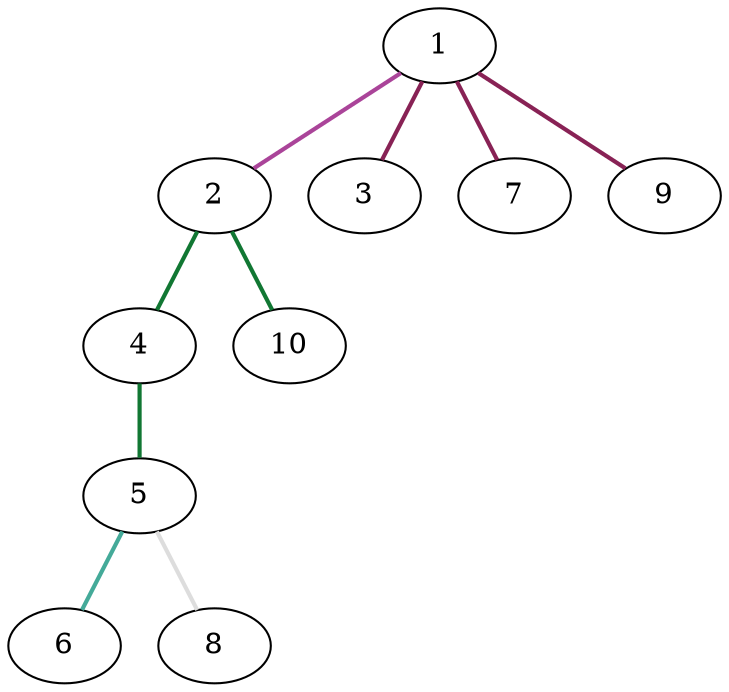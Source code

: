 graph {
	graph [rankdir=BT]
	1
	2
	2 -- 1 [color="#AA4499" style=bold]
	3
	3 -- 1 [color="#882255" style=bold]
	4
	4 -- 2 [color="#117733" style=bold]
	5
	5 -- 4 [color="#117733" style=bold]
	6
	6 -- 5 [color="#44AA99" style=bold]
	7
	7 -- 1 [color="#882255" style=bold]
	8
	8 -- 5 [color="#DDDDDD" style=bold]
	9
	9 -- 1 [color="#882255" style=bold]
	10
	10 -- 2 [color="#117733" style=bold]
}
